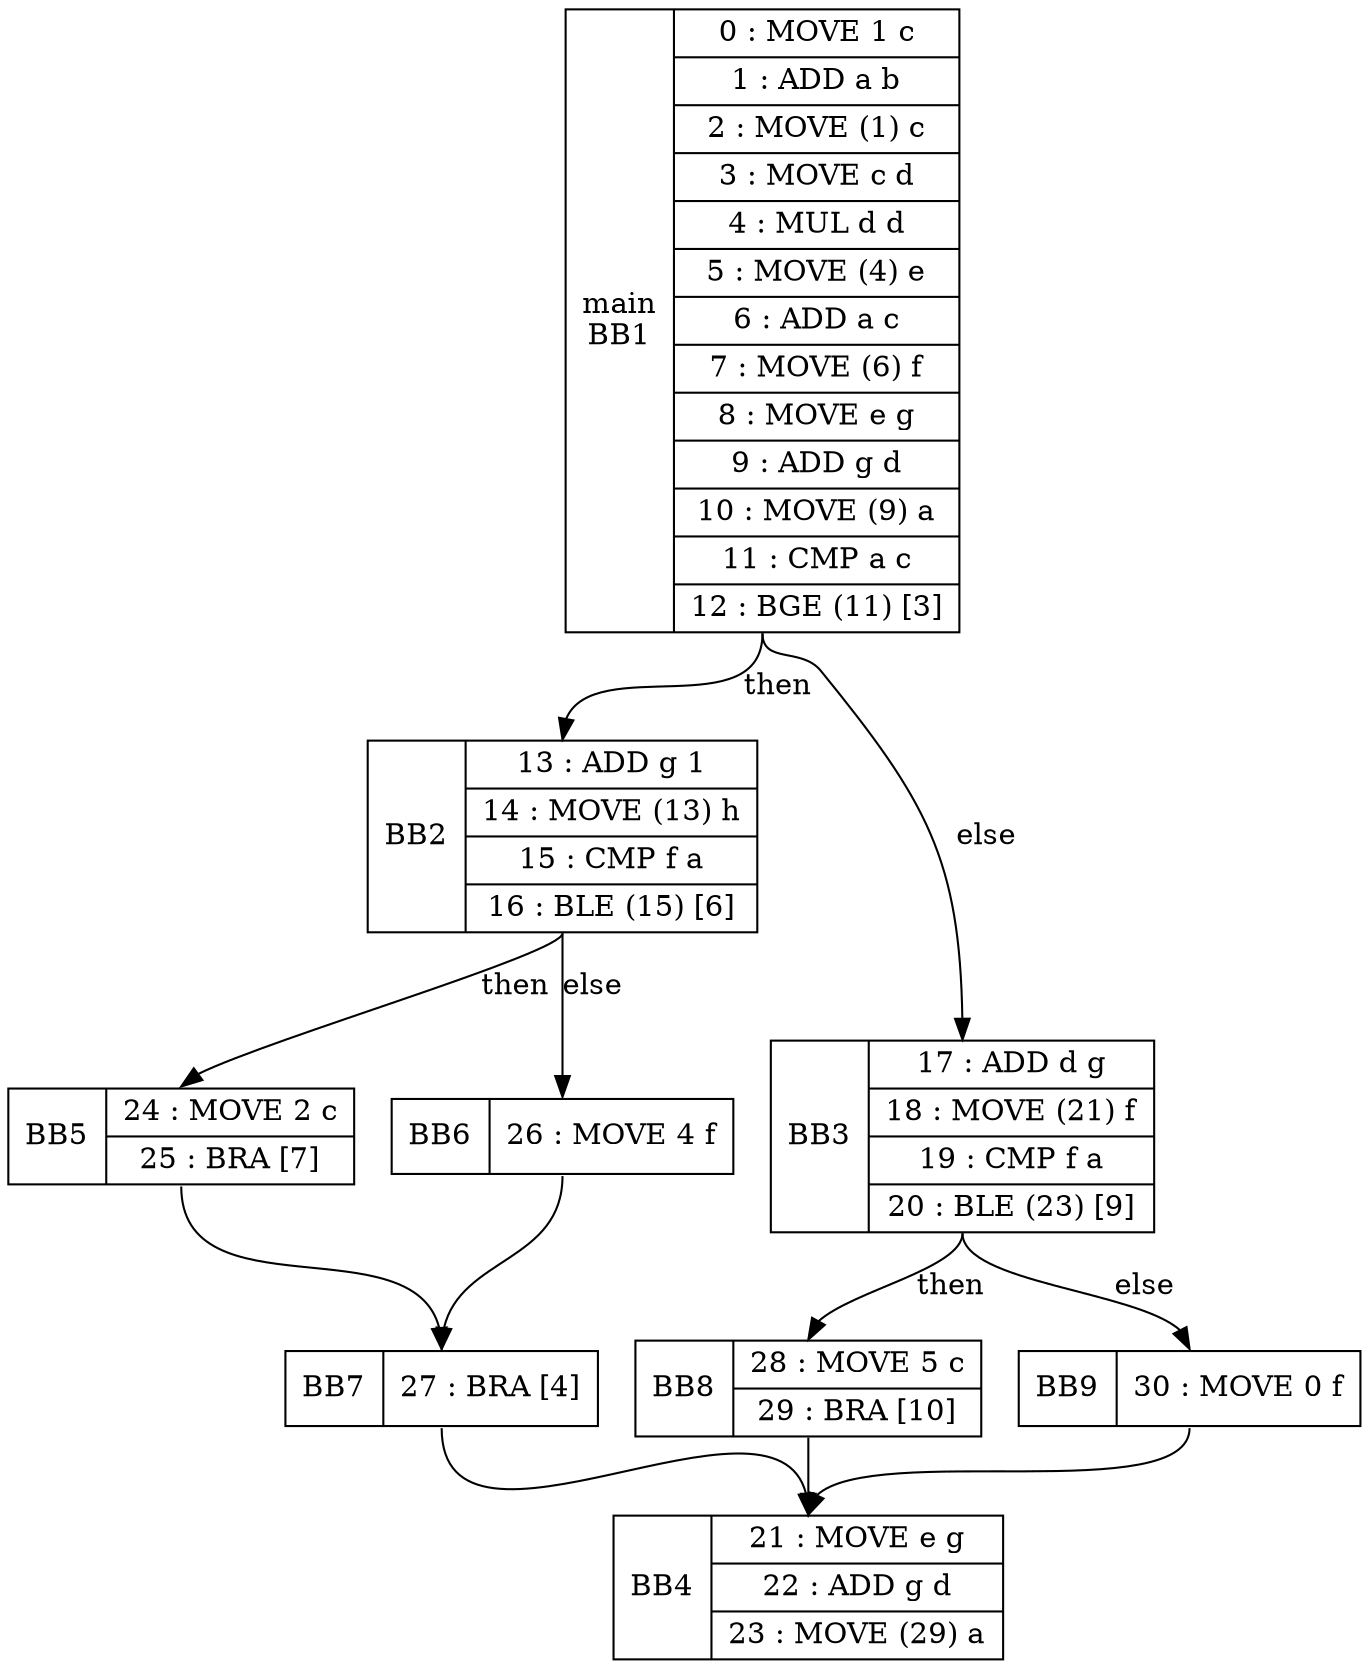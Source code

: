 digraph G { 
BB1[shape=record, label="<b>main\nBB1|{0 : MOVE 1 c |1 : ADD a b |2 : MOVE (1) c |3 : MOVE c d |4 : MUL d d |5 : MOVE (4) e |6 : ADD a c |7 : MOVE (6) f |8 : MOVE e g |9 : ADD g d |10 : MOVE (9) a |11 : CMP a c |12 : BGE (11) [3] }"];
BB1:s -> BB2:n [label="then"];
BB1:s -> BB3:n [label="else"];
BB2[shape=record, label="<b>BB2|{13 : ADD g 1 |14 : MOVE (13) h |15 : CMP f a |16 : BLE (15) [6] }"];
BB2:s -> BB5:n [label="then"];
BB2:s -> BB6:n [label="else"];
BB3[shape=record, label="<b>BB3|{17 : ADD d g |18 : MOVE (21) f |19 : CMP f a |20 : BLE (23) [9] }"];
BB3:s -> BB8:n [label="then"];
BB3:s -> BB9:n [label="else"];
BB4[shape=record, label="<b>BB4|{21 : MOVE e g |22 : ADD g d |23 : MOVE (29) a }"];
BB5[shape=record, label="<b>BB5|{24 : MOVE 2 c |25 : BRA [7] }"];
BB5:s -> BB7:n [label=""];
BB6[shape=record, label="<b>BB6|{26 : MOVE 4 f }"];
BB6:s -> BB7:n [label=""];
BB7[shape=record, label="<b>BB7|{27 : BRA [4] }"];
BB7:s -> BB4:n [label=""];
BB8[shape=record, label="<b>BB8|{28 : MOVE 5 c |29 : BRA [10] }"];
BB8:s -> BB4:n [label=""];
BB9[shape=record, label="<b>BB9|{30 : MOVE 0 f }"];
BB9:s -> BB4:n [label=""];
}
